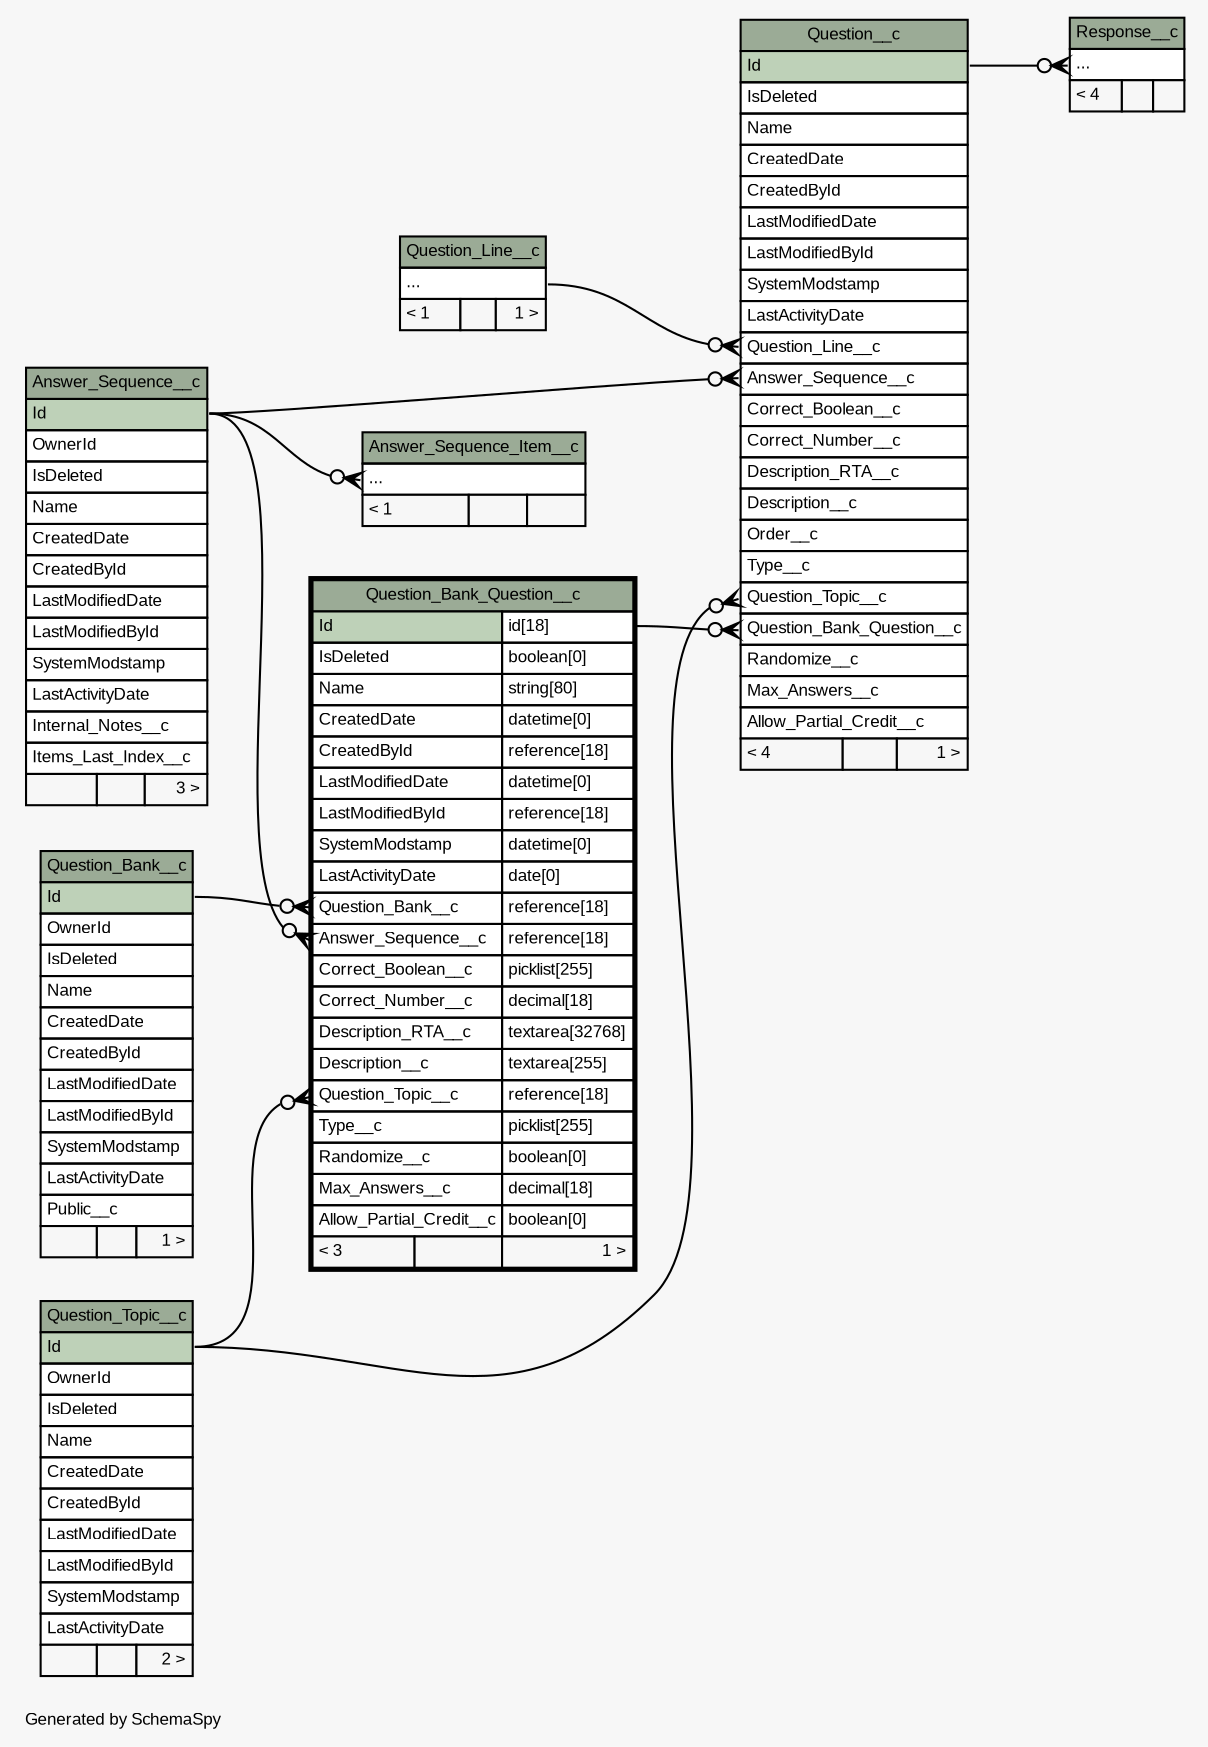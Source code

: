 // dot 2.36.0 on Mac OS X 10.10.3
// SchemaSpy rev 590
digraph "twoDegreesRelationshipsDiagram" {
  graph [
    rankdir="RL"
    bgcolor="#f7f7f7"
    label="\nGenerated by SchemaSpy"
    labeljust="l"
    nodesep="0.18"
    ranksep="0.46"
    fontname="Arial"
    fontsize="8"
  ];
  node [
    fontname="Arial"
    fontsize="8"
    shape="plaintext"
  ];
  edge [
    arrowsize="0.8"
  ];
  "Answer_Sequence_Item__c":"elipses":w -> "Answer_Sequence__c":"Id":e [arrowhead=none dir=back arrowtail=crowodot];
  "Question__c":"Answer_Sequence__c":w -> "Answer_Sequence__c":"Id":e [arrowhead=none dir=back arrowtail=crowodot];
  "Question__c":"Question_Bank_Question__c":w -> "Question_Bank_Question__c":"Id.type":e [arrowhead=none dir=back arrowtail=crowodot];
  "Question__c":"Question_Line__c":w -> "Question_Line__c":"elipses":e [arrowhead=none dir=back arrowtail=crowodot];
  "Question__c":"Question_Topic__c":w -> "Question_Topic__c":"Id":e [arrowhead=none dir=back arrowtail=crowodot];
  "Question_Bank_Question__c":"Answer_Sequence__c":w -> "Answer_Sequence__c":"Id":e [arrowhead=none dir=back arrowtail=crowodot];
  "Question_Bank_Question__c":"Question_Bank__c":w -> "Question_Bank__c":"Id":e [arrowhead=none dir=back arrowtail=crowodot];
  "Question_Bank_Question__c":"Question_Topic__c":w -> "Question_Topic__c":"Id":e [arrowhead=none dir=back arrowtail=crowodot];
  "Response__c":"elipses":w -> "Question__c":"Id":e [arrowhead=none dir=back arrowtail=crowodot];
  "Answer_Sequence__c" [
    label=<
    <TABLE BORDER="0" CELLBORDER="1" CELLSPACING="0" BGCOLOR="#ffffff">
      <TR><TD COLSPAN="3" BGCOLOR="#9bab96" ALIGN="CENTER">Answer_Sequence__c</TD></TR>
      <TR><TD PORT="Id" COLSPAN="3" BGCOLOR="#bed1b8" ALIGN="LEFT">Id</TD></TR>
      <TR><TD PORT="OwnerId" COLSPAN="3" ALIGN="LEFT">OwnerId</TD></TR>
      <TR><TD PORT="IsDeleted" COLSPAN="3" ALIGN="LEFT">IsDeleted</TD></TR>
      <TR><TD PORT="Name" COLSPAN="3" ALIGN="LEFT">Name</TD></TR>
      <TR><TD PORT="CreatedDate" COLSPAN="3" ALIGN="LEFT">CreatedDate</TD></TR>
      <TR><TD PORT="CreatedById" COLSPAN="3" ALIGN="LEFT">CreatedById</TD></TR>
      <TR><TD PORT="LastModifiedDate" COLSPAN="3" ALIGN="LEFT">LastModifiedDate</TD></TR>
      <TR><TD PORT="LastModifiedById" COLSPAN="3" ALIGN="LEFT">LastModifiedById</TD></TR>
      <TR><TD PORT="SystemModstamp" COLSPAN="3" ALIGN="LEFT">SystemModstamp</TD></TR>
      <TR><TD PORT="LastActivityDate" COLSPAN="3" ALIGN="LEFT">LastActivityDate</TD></TR>
      <TR><TD PORT="Internal_Notes__c" COLSPAN="3" ALIGN="LEFT">Internal_Notes__c</TD></TR>
      <TR><TD PORT="Items_Last_Index__c" COLSPAN="3" ALIGN="LEFT">Items_Last_Index__c</TD></TR>
      <TR><TD ALIGN="LEFT" BGCOLOR="#f7f7f7">  </TD><TD ALIGN="RIGHT" BGCOLOR="#f7f7f7">  </TD><TD ALIGN="RIGHT" BGCOLOR="#f7f7f7">3 &gt;</TD></TR>
    </TABLE>>
    URL="Answer_Sequence__c.html"
    tooltip="Answer_Sequence__c"
  ];
  "Answer_Sequence_Item__c" [
    label=<
    <TABLE BORDER="0" CELLBORDER="1" CELLSPACING="0" BGCOLOR="#ffffff">
      <TR><TD COLSPAN="3" BGCOLOR="#9bab96" ALIGN="CENTER">Answer_Sequence_Item__c</TD></TR>
      <TR><TD PORT="elipses" COLSPAN="3" ALIGN="LEFT">...</TD></TR>
      <TR><TD ALIGN="LEFT" BGCOLOR="#f7f7f7">&lt; 1</TD><TD ALIGN="RIGHT" BGCOLOR="#f7f7f7">  </TD><TD ALIGN="RIGHT" BGCOLOR="#f7f7f7">  </TD></TR>
    </TABLE>>
    URL="Answer_Sequence_Item__c.html"
    tooltip="Answer_Sequence_Item__c"
  ];
  "Question__c" [
    label=<
    <TABLE BORDER="0" CELLBORDER="1" CELLSPACING="0" BGCOLOR="#ffffff">
      <TR><TD COLSPAN="3" BGCOLOR="#9bab96" ALIGN="CENTER">Question__c</TD></TR>
      <TR><TD PORT="Id" COLSPAN="3" BGCOLOR="#bed1b8" ALIGN="LEFT">Id</TD></TR>
      <TR><TD PORT="IsDeleted" COLSPAN="3" ALIGN="LEFT">IsDeleted</TD></TR>
      <TR><TD PORT="Name" COLSPAN="3" ALIGN="LEFT">Name</TD></TR>
      <TR><TD PORT="CreatedDate" COLSPAN="3" ALIGN="LEFT">CreatedDate</TD></TR>
      <TR><TD PORT="CreatedById" COLSPAN="3" ALIGN="LEFT">CreatedById</TD></TR>
      <TR><TD PORT="LastModifiedDate" COLSPAN="3" ALIGN="LEFT">LastModifiedDate</TD></TR>
      <TR><TD PORT="LastModifiedById" COLSPAN="3" ALIGN="LEFT">LastModifiedById</TD></TR>
      <TR><TD PORT="SystemModstamp" COLSPAN="3" ALIGN="LEFT">SystemModstamp</TD></TR>
      <TR><TD PORT="LastActivityDate" COLSPAN="3" ALIGN="LEFT">LastActivityDate</TD></TR>
      <TR><TD PORT="Question_Line__c" COLSPAN="3" ALIGN="LEFT">Question_Line__c</TD></TR>
      <TR><TD PORT="Answer_Sequence__c" COLSPAN="3" ALIGN="LEFT">Answer_Sequence__c</TD></TR>
      <TR><TD PORT="Correct_Boolean__c" COLSPAN="3" ALIGN="LEFT">Correct_Boolean__c</TD></TR>
      <TR><TD PORT="Correct_Number__c" COLSPAN="3" ALIGN="LEFT">Correct_Number__c</TD></TR>
      <TR><TD PORT="Description_RTA__c" COLSPAN="3" ALIGN="LEFT">Description_RTA__c</TD></TR>
      <TR><TD PORT="Description__c" COLSPAN="3" ALIGN="LEFT">Description__c</TD></TR>
      <TR><TD PORT="Order__c" COLSPAN="3" ALIGN="LEFT">Order__c</TD></TR>
      <TR><TD PORT="Type__c" COLSPAN="3" ALIGN="LEFT">Type__c</TD></TR>
      <TR><TD PORT="Question_Topic__c" COLSPAN="3" ALIGN="LEFT">Question_Topic__c</TD></TR>
      <TR><TD PORT="Question_Bank_Question__c" COLSPAN="3" ALIGN="LEFT">Question_Bank_Question__c</TD></TR>
      <TR><TD PORT="Randomize__c" COLSPAN="3" ALIGN="LEFT">Randomize__c</TD></TR>
      <TR><TD PORT="Max_Answers__c" COLSPAN="3" ALIGN="LEFT">Max_Answers__c</TD></TR>
      <TR><TD PORT="Allow_Partial_Credit__c" COLSPAN="3" ALIGN="LEFT">Allow_Partial_Credit__c</TD></TR>
      <TR><TD ALIGN="LEFT" BGCOLOR="#f7f7f7">&lt; 4</TD><TD ALIGN="RIGHT" BGCOLOR="#f7f7f7">  </TD><TD ALIGN="RIGHT" BGCOLOR="#f7f7f7">1 &gt;</TD></TR>
    </TABLE>>
    URL="Question__c.html"
    tooltip="Question__c"
  ];
  "Question_Bank__c" [
    label=<
    <TABLE BORDER="0" CELLBORDER="1" CELLSPACING="0" BGCOLOR="#ffffff">
      <TR><TD COLSPAN="3" BGCOLOR="#9bab96" ALIGN="CENTER">Question_Bank__c</TD></TR>
      <TR><TD PORT="Id" COLSPAN="3" BGCOLOR="#bed1b8" ALIGN="LEFT">Id</TD></TR>
      <TR><TD PORT="OwnerId" COLSPAN="3" ALIGN="LEFT">OwnerId</TD></TR>
      <TR><TD PORT="IsDeleted" COLSPAN="3" ALIGN="LEFT">IsDeleted</TD></TR>
      <TR><TD PORT="Name" COLSPAN="3" ALIGN="LEFT">Name</TD></TR>
      <TR><TD PORT="CreatedDate" COLSPAN="3" ALIGN="LEFT">CreatedDate</TD></TR>
      <TR><TD PORT="CreatedById" COLSPAN="3" ALIGN="LEFT">CreatedById</TD></TR>
      <TR><TD PORT="LastModifiedDate" COLSPAN="3" ALIGN="LEFT">LastModifiedDate</TD></TR>
      <TR><TD PORT="LastModifiedById" COLSPAN="3" ALIGN="LEFT">LastModifiedById</TD></TR>
      <TR><TD PORT="SystemModstamp" COLSPAN="3" ALIGN="LEFT">SystemModstamp</TD></TR>
      <TR><TD PORT="LastActivityDate" COLSPAN="3" ALIGN="LEFT">LastActivityDate</TD></TR>
      <TR><TD PORT="Public__c" COLSPAN="3" ALIGN="LEFT">Public__c</TD></TR>
      <TR><TD ALIGN="LEFT" BGCOLOR="#f7f7f7">  </TD><TD ALIGN="RIGHT" BGCOLOR="#f7f7f7">  </TD><TD ALIGN="RIGHT" BGCOLOR="#f7f7f7">1 &gt;</TD></TR>
    </TABLE>>
    URL="Question_Bank__c.html"
    tooltip="Question_Bank__c"
  ];
  "Question_Bank_Question__c" [
    label=<
    <TABLE BORDER="2" CELLBORDER="1" CELLSPACING="0" BGCOLOR="#ffffff">
      <TR><TD COLSPAN="3" BGCOLOR="#9bab96" ALIGN="CENTER">Question_Bank_Question__c</TD></TR>
      <TR><TD PORT="Id" COLSPAN="2" BGCOLOR="#bed1b8" ALIGN="LEFT">Id</TD><TD PORT="Id.type" ALIGN="LEFT">id[18]</TD></TR>
      <TR><TD PORT="IsDeleted" COLSPAN="2" ALIGN="LEFT">IsDeleted</TD><TD PORT="IsDeleted.type" ALIGN="LEFT">boolean[0]</TD></TR>
      <TR><TD PORT="Name" COLSPAN="2" ALIGN="LEFT">Name</TD><TD PORT="Name.type" ALIGN="LEFT">string[80]</TD></TR>
      <TR><TD PORT="CreatedDate" COLSPAN="2" ALIGN="LEFT">CreatedDate</TD><TD PORT="CreatedDate.type" ALIGN="LEFT">datetime[0]</TD></TR>
      <TR><TD PORT="CreatedById" COLSPAN="2" ALIGN="LEFT">CreatedById</TD><TD PORT="CreatedById.type" ALIGN="LEFT">reference[18]</TD></TR>
      <TR><TD PORT="LastModifiedDate" COLSPAN="2" ALIGN="LEFT">LastModifiedDate</TD><TD PORT="LastModifiedDate.type" ALIGN="LEFT">datetime[0]</TD></TR>
      <TR><TD PORT="LastModifiedById" COLSPAN="2" ALIGN="LEFT">LastModifiedById</TD><TD PORT="LastModifiedById.type" ALIGN="LEFT">reference[18]</TD></TR>
      <TR><TD PORT="SystemModstamp" COLSPAN="2" ALIGN="LEFT">SystemModstamp</TD><TD PORT="SystemModstamp.type" ALIGN="LEFT">datetime[0]</TD></TR>
      <TR><TD PORT="LastActivityDate" COLSPAN="2" ALIGN="LEFT">LastActivityDate</TD><TD PORT="LastActivityDate.type" ALIGN="LEFT">date[0]</TD></TR>
      <TR><TD PORT="Question_Bank__c" COLSPAN="2" ALIGN="LEFT">Question_Bank__c</TD><TD PORT="Question_Bank__c.type" ALIGN="LEFT">reference[18]</TD></TR>
      <TR><TD PORT="Answer_Sequence__c" COLSPAN="2" ALIGN="LEFT">Answer_Sequence__c</TD><TD PORT="Answer_Sequence__c.type" ALIGN="LEFT">reference[18]</TD></TR>
      <TR><TD PORT="Correct_Boolean__c" COLSPAN="2" ALIGN="LEFT">Correct_Boolean__c</TD><TD PORT="Correct_Boolean__c.type" ALIGN="LEFT">picklist[255]</TD></TR>
      <TR><TD PORT="Correct_Number__c" COLSPAN="2" ALIGN="LEFT">Correct_Number__c</TD><TD PORT="Correct_Number__c.type" ALIGN="LEFT">decimal[18]</TD></TR>
      <TR><TD PORT="Description_RTA__c" COLSPAN="2" ALIGN="LEFT">Description_RTA__c</TD><TD PORT="Description_RTA__c.type" ALIGN="LEFT">textarea[32768]</TD></TR>
      <TR><TD PORT="Description__c" COLSPAN="2" ALIGN="LEFT">Description__c</TD><TD PORT="Description__c.type" ALIGN="LEFT">textarea[255]</TD></TR>
      <TR><TD PORT="Question_Topic__c" COLSPAN="2" ALIGN="LEFT">Question_Topic__c</TD><TD PORT="Question_Topic__c.type" ALIGN="LEFT">reference[18]</TD></TR>
      <TR><TD PORT="Type__c" COLSPAN="2" ALIGN="LEFT">Type__c</TD><TD PORT="Type__c.type" ALIGN="LEFT">picklist[255]</TD></TR>
      <TR><TD PORT="Randomize__c" COLSPAN="2" ALIGN="LEFT">Randomize__c</TD><TD PORT="Randomize__c.type" ALIGN="LEFT">boolean[0]</TD></TR>
      <TR><TD PORT="Max_Answers__c" COLSPAN="2" ALIGN="LEFT">Max_Answers__c</TD><TD PORT="Max_Answers__c.type" ALIGN="LEFT">decimal[18]</TD></TR>
      <TR><TD PORT="Allow_Partial_Credit__c" COLSPAN="2" ALIGN="LEFT">Allow_Partial_Credit__c</TD><TD PORT="Allow_Partial_Credit__c.type" ALIGN="LEFT">boolean[0]</TD></TR>
      <TR><TD ALIGN="LEFT" BGCOLOR="#f7f7f7">&lt; 3</TD><TD ALIGN="RIGHT" BGCOLOR="#f7f7f7">  </TD><TD ALIGN="RIGHT" BGCOLOR="#f7f7f7">1 &gt;</TD></TR>
    </TABLE>>
    URL="Question_Bank_Question__c.html"
    tooltip="Question_Bank_Question__c"
  ];
  "Question_Line__c" [
    label=<
    <TABLE BORDER="0" CELLBORDER="1" CELLSPACING="0" BGCOLOR="#ffffff">
      <TR><TD COLSPAN="3" BGCOLOR="#9bab96" ALIGN="CENTER">Question_Line__c</TD></TR>
      <TR><TD PORT="elipses" COLSPAN="3" ALIGN="LEFT">...</TD></TR>
      <TR><TD ALIGN="LEFT" BGCOLOR="#f7f7f7">&lt; 1</TD><TD ALIGN="RIGHT" BGCOLOR="#f7f7f7">  </TD><TD ALIGN="RIGHT" BGCOLOR="#f7f7f7">1 &gt;</TD></TR>
    </TABLE>>
    URL="Question_Line__c.html"
    tooltip="Question_Line__c"
  ];
  "Question_Topic__c" [
    label=<
    <TABLE BORDER="0" CELLBORDER="1" CELLSPACING="0" BGCOLOR="#ffffff">
      <TR><TD COLSPAN="3" BGCOLOR="#9bab96" ALIGN="CENTER">Question_Topic__c</TD></TR>
      <TR><TD PORT="Id" COLSPAN="3" BGCOLOR="#bed1b8" ALIGN="LEFT">Id</TD></TR>
      <TR><TD PORT="OwnerId" COLSPAN="3" ALIGN="LEFT">OwnerId</TD></TR>
      <TR><TD PORT="IsDeleted" COLSPAN="3" ALIGN="LEFT">IsDeleted</TD></TR>
      <TR><TD PORT="Name" COLSPAN="3" ALIGN="LEFT">Name</TD></TR>
      <TR><TD PORT="CreatedDate" COLSPAN="3" ALIGN="LEFT">CreatedDate</TD></TR>
      <TR><TD PORT="CreatedById" COLSPAN="3" ALIGN="LEFT">CreatedById</TD></TR>
      <TR><TD PORT="LastModifiedDate" COLSPAN="3" ALIGN="LEFT">LastModifiedDate</TD></TR>
      <TR><TD PORT="LastModifiedById" COLSPAN="3" ALIGN="LEFT">LastModifiedById</TD></TR>
      <TR><TD PORT="SystemModstamp" COLSPAN="3" ALIGN="LEFT">SystemModstamp</TD></TR>
      <TR><TD PORT="LastActivityDate" COLSPAN="3" ALIGN="LEFT">LastActivityDate</TD></TR>
      <TR><TD ALIGN="LEFT" BGCOLOR="#f7f7f7">  </TD><TD ALIGN="RIGHT" BGCOLOR="#f7f7f7">  </TD><TD ALIGN="RIGHT" BGCOLOR="#f7f7f7">2 &gt;</TD></TR>
    </TABLE>>
    URL="Question_Topic__c.html"
    tooltip="Question_Topic__c"
  ];
  "Response__c" [
    label=<
    <TABLE BORDER="0" CELLBORDER="1" CELLSPACING="0" BGCOLOR="#ffffff">
      <TR><TD COLSPAN="3" BGCOLOR="#9bab96" ALIGN="CENTER">Response__c</TD></TR>
      <TR><TD PORT="elipses" COLSPAN="3" ALIGN="LEFT">...</TD></TR>
      <TR><TD ALIGN="LEFT" BGCOLOR="#f7f7f7">&lt; 4</TD><TD ALIGN="RIGHT" BGCOLOR="#f7f7f7">  </TD><TD ALIGN="RIGHT" BGCOLOR="#f7f7f7">  </TD></TR>
    </TABLE>>
    URL="Response__c.html"
    tooltip="Response__c"
  ];
}
